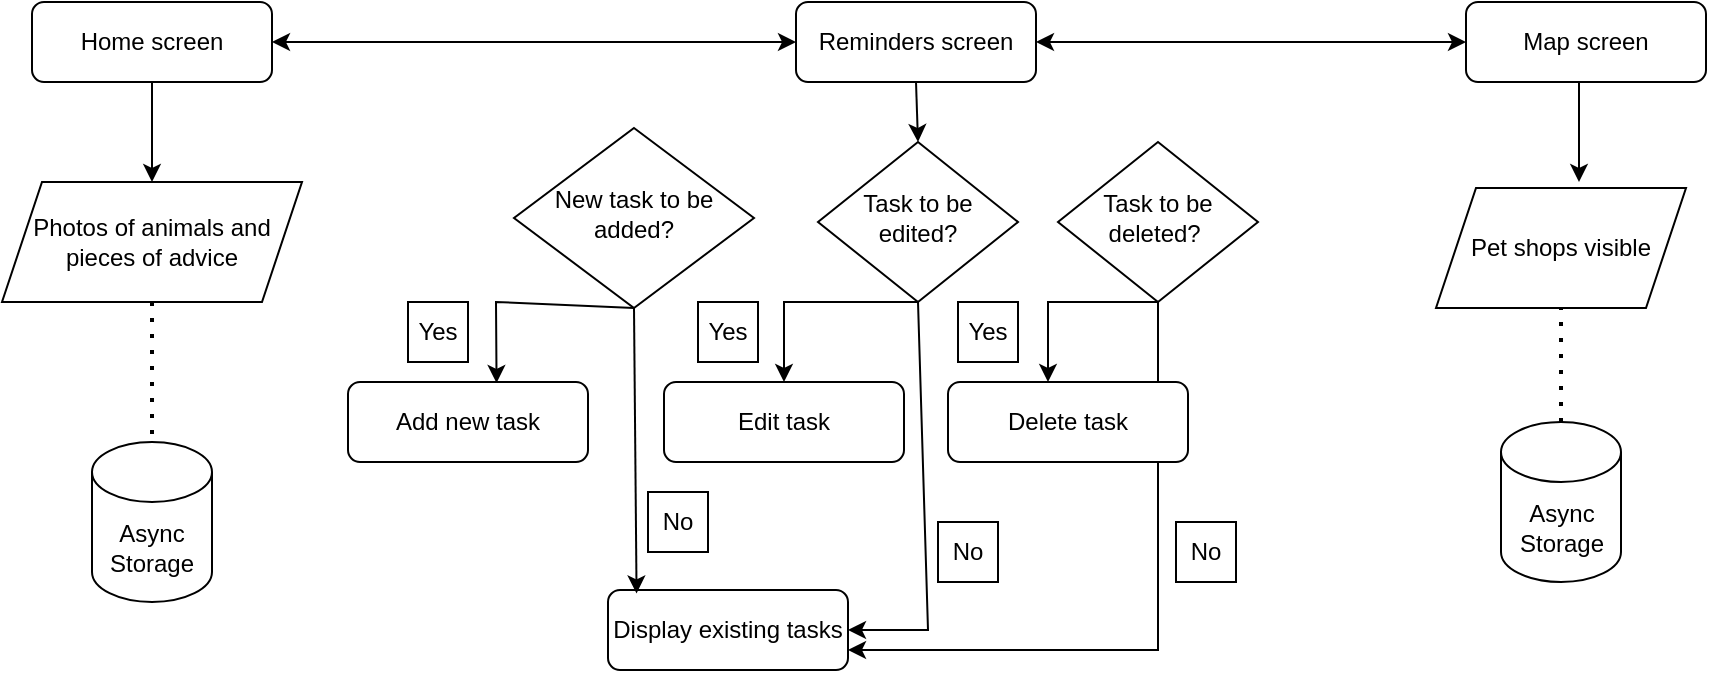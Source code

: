 <mxfile version="24.3.0" type="github">
  <diagram id="C5RBs43oDa-KdzZeNtuy" name="Page-1">
    <mxGraphModel dx="989" dy="497" grid="1" gridSize="10" guides="1" tooltips="1" connect="1" arrows="1" fold="1" page="1" pageScale="1" pageWidth="1169" pageHeight="827" math="0" shadow="0">
      <root>
        <mxCell id="WIyWlLk6GJQsqaUBKTNV-0" />
        <mxCell id="WIyWlLk6GJQsqaUBKTNV-1" parent="WIyWlLk6GJQsqaUBKTNV-0" />
        <mxCell id="VbtpFnvXvR2VTm3uinx2-20" value="" style="edgeStyle=orthogonalEdgeStyle;rounded=0;orthogonalLoop=1;jettySize=auto;html=1;" parent="WIyWlLk6GJQsqaUBKTNV-1" source="WIyWlLk6GJQsqaUBKTNV-3" target="VbtpFnvXvR2VTm3uinx2-0" edge="1">
          <mxGeometry relative="1" as="geometry" />
        </mxCell>
        <mxCell id="WIyWlLk6GJQsqaUBKTNV-3" value="Home screen" style="rounded=1;whiteSpace=wrap;html=1;fontSize=12;glass=0;strokeWidth=1;shadow=0;" parent="WIyWlLk6GJQsqaUBKTNV-1" vertex="1">
          <mxGeometry x="42" y="80" width="120" height="40" as="geometry" />
        </mxCell>
        <mxCell id="VbtpFnvXvR2VTm3uinx2-0" value="Photos of animals and pieces of advice" style="shape=parallelogram;perimeter=parallelogramPerimeter;whiteSpace=wrap;html=1;fixedSize=1;" parent="WIyWlLk6GJQsqaUBKTNV-1" vertex="1">
          <mxGeometry x="27" y="170" width="150" height="60" as="geometry" />
        </mxCell>
        <mxCell id="VbtpFnvXvR2VTm3uinx2-2" value="Reminders screen" style="rounded=1;whiteSpace=wrap;html=1;fontSize=12;glass=0;strokeWidth=1;shadow=0;" parent="WIyWlLk6GJQsqaUBKTNV-1" vertex="1">
          <mxGeometry x="424" y="80" width="120" height="40" as="geometry" />
        </mxCell>
        <mxCell id="VbtpFnvXvR2VTm3uinx2-4" value="New task to be added?" style="rhombus;whiteSpace=wrap;html=1;shadow=0;fontFamily=Helvetica;fontSize=12;align=center;strokeWidth=1;spacing=6;spacingTop=-4;" parent="WIyWlLk6GJQsqaUBKTNV-1" vertex="1">
          <mxGeometry x="283" y="143" width="120" height="90" as="geometry" />
        </mxCell>
        <mxCell id="VbtpFnvXvR2VTm3uinx2-10" value="Task to be edited?" style="rhombus;whiteSpace=wrap;html=1;shadow=0;fontFamily=Helvetica;fontSize=12;align=center;strokeWidth=1;spacing=6;spacingTop=-4;" parent="WIyWlLk6GJQsqaUBKTNV-1" vertex="1">
          <mxGeometry x="435" y="150" width="100" height="80" as="geometry" />
        </mxCell>
        <mxCell id="gSE0qGaZvh4X3NrIOsez-13" style="edgeStyle=orthogonalEdgeStyle;rounded=0;orthogonalLoop=1;jettySize=auto;html=1;exitX=0.5;exitY=1;exitDx=0;exitDy=0;entryX=1;entryY=0.75;entryDx=0;entryDy=0;" edge="1" parent="WIyWlLk6GJQsqaUBKTNV-1" source="VbtpFnvXvR2VTm3uinx2-12" target="gSE0qGaZvh4X3NrIOsez-6">
          <mxGeometry relative="1" as="geometry" />
        </mxCell>
        <mxCell id="VbtpFnvXvR2VTm3uinx2-12" value="Task to be deleted?&amp;nbsp;" style="rhombus;whiteSpace=wrap;html=1;shadow=0;fontFamily=Helvetica;fontSize=12;align=center;strokeWidth=1;spacing=6;spacingTop=-4;" parent="WIyWlLk6GJQsqaUBKTNV-1" vertex="1">
          <mxGeometry x="555" y="150" width="100" height="80" as="geometry" />
        </mxCell>
        <mxCell id="VbtpFnvXvR2VTm3uinx2-13" value="Map screen" style="rounded=1;whiteSpace=wrap;html=1;fontSize=12;glass=0;strokeWidth=1;shadow=0;" parent="WIyWlLk6GJQsqaUBKTNV-1" vertex="1">
          <mxGeometry x="759" y="80" width="120" height="40" as="geometry" />
        </mxCell>
        <mxCell id="VbtpFnvXvR2VTm3uinx2-14" value="Pet shops visible" style="shape=parallelogram;perimeter=parallelogramPerimeter;whiteSpace=wrap;html=1;fixedSize=1;" parent="WIyWlLk6GJQsqaUBKTNV-1" vertex="1">
          <mxGeometry x="744" y="173" width="125" height="60" as="geometry" />
        </mxCell>
        <mxCell id="VbtpFnvXvR2VTm3uinx2-15" value="Add new task" style="rounded=1;whiteSpace=wrap;html=1;fontSize=12;glass=0;strokeWidth=1;shadow=0;" parent="WIyWlLk6GJQsqaUBKTNV-1" vertex="1">
          <mxGeometry x="200" y="270" width="120" height="40" as="geometry" />
        </mxCell>
        <mxCell id="VbtpFnvXvR2VTm3uinx2-16" value="Edit task" style="rounded=1;whiteSpace=wrap;html=1;fontSize=12;glass=0;strokeWidth=1;shadow=0;" parent="WIyWlLk6GJQsqaUBKTNV-1" vertex="1">
          <mxGeometry x="358" y="270" width="120" height="40" as="geometry" />
        </mxCell>
        <mxCell id="VbtpFnvXvR2VTm3uinx2-17" value="Delete task" style="rounded=1;whiteSpace=wrap;html=1;fontSize=12;glass=0;strokeWidth=1;shadow=0;" parent="WIyWlLk6GJQsqaUBKTNV-1" vertex="1">
          <mxGeometry x="500" y="270" width="120" height="40" as="geometry" />
        </mxCell>
        <mxCell id="VbtpFnvXvR2VTm3uinx2-28" value="" style="edgeStyle=orthogonalEdgeStyle;rounded=0;orthogonalLoop=1;jettySize=auto;html=1;" parent="WIyWlLk6GJQsqaUBKTNV-1" edge="1">
          <mxGeometry relative="1" as="geometry">
            <mxPoint x="815.5" y="120" as="sourcePoint" />
            <mxPoint x="815.5" y="170" as="targetPoint" />
          </mxGeometry>
        </mxCell>
        <mxCell id="gSE0qGaZvh4X3NrIOsez-6" value="Display existing tasks" style="rounded=1;whiteSpace=wrap;html=1;fontSize=12;glass=0;strokeWidth=1;shadow=0;" vertex="1" parent="WIyWlLk6GJQsqaUBKTNV-1">
          <mxGeometry x="330" y="374" width="120" height="40" as="geometry" />
        </mxCell>
        <mxCell id="gSE0qGaZvh4X3NrIOsez-7" value="" style="endArrow=classic;html=1;rounded=0;exitX=0.5;exitY=1;exitDx=0;exitDy=0;entryX=0.619;entryY=0.012;entryDx=0;entryDy=0;entryPerimeter=0;" edge="1" parent="WIyWlLk6GJQsqaUBKTNV-1" source="VbtpFnvXvR2VTm3uinx2-4" target="VbtpFnvXvR2VTm3uinx2-15">
          <mxGeometry width="50" height="50" relative="1" as="geometry">
            <mxPoint x="390" y="330" as="sourcePoint" />
            <mxPoint x="440" y="280" as="targetPoint" />
            <Array as="points">
              <mxPoint x="274" y="230" />
            </Array>
          </mxGeometry>
        </mxCell>
        <mxCell id="gSE0qGaZvh4X3NrIOsez-8" value="" style="endArrow=classic;html=1;rounded=0;exitX=0.5;exitY=1;exitDx=0;exitDy=0;entryX=0.119;entryY=0.043;entryDx=0;entryDy=0;entryPerimeter=0;" edge="1" parent="WIyWlLk6GJQsqaUBKTNV-1" source="VbtpFnvXvR2VTm3uinx2-4" target="gSE0qGaZvh4X3NrIOsez-6">
          <mxGeometry width="50" height="50" relative="1" as="geometry">
            <mxPoint x="390" y="330" as="sourcePoint" />
            <mxPoint x="440" y="280" as="targetPoint" />
          </mxGeometry>
        </mxCell>
        <mxCell id="gSE0qGaZvh4X3NrIOsez-9" value="" style="endArrow=classic;html=1;rounded=0;exitX=0.5;exitY=1;exitDx=0;exitDy=0;entryX=0.5;entryY=0;entryDx=0;entryDy=0;" edge="1" parent="WIyWlLk6GJQsqaUBKTNV-1" source="VbtpFnvXvR2VTm3uinx2-10" target="VbtpFnvXvR2VTm3uinx2-16">
          <mxGeometry width="50" height="50" relative="1" as="geometry">
            <mxPoint x="390" y="330" as="sourcePoint" />
            <mxPoint x="440" y="280" as="targetPoint" />
            <Array as="points">
              <mxPoint x="418" y="230" />
            </Array>
          </mxGeometry>
        </mxCell>
        <mxCell id="gSE0qGaZvh4X3NrIOsez-10" value="" style="endArrow=classic;html=1;rounded=0;entryX=1;entryY=0.5;entryDx=0;entryDy=0;exitX=0.5;exitY=1;exitDx=0;exitDy=0;" edge="1" parent="WIyWlLk6GJQsqaUBKTNV-1" source="VbtpFnvXvR2VTm3uinx2-10" target="gSE0qGaZvh4X3NrIOsez-6">
          <mxGeometry width="50" height="50" relative="1" as="geometry">
            <mxPoint x="470" y="230" as="sourcePoint" />
            <mxPoint x="440" y="280" as="targetPoint" />
            <Array as="points">
              <mxPoint x="490" y="394" />
            </Array>
          </mxGeometry>
        </mxCell>
        <mxCell id="gSE0qGaZvh4X3NrIOsez-11" value="" style="endArrow=classic;html=1;rounded=0;exitX=0.5;exitY=1;exitDx=0;exitDy=0;" edge="1" parent="WIyWlLk6GJQsqaUBKTNV-1" source="VbtpFnvXvR2VTm3uinx2-12">
          <mxGeometry width="50" height="50" relative="1" as="geometry">
            <mxPoint x="390" y="330" as="sourcePoint" />
            <mxPoint x="550" y="270" as="targetPoint" />
            <Array as="points">
              <mxPoint x="550" y="230" />
            </Array>
          </mxGeometry>
        </mxCell>
        <mxCell id="gSE0qGaZvh4X3NrIOsez-12" value="" style="endArrow=classic;html=1;rounded=0;exitX=0.5;exitY=1;exitDx=0;exitDy=0;entryX=0.5;entryY=0;entryDx=0;entryDy=0;" edge="1" parent="WIyWlLk6GJQsqaUBKTNV-1" source="VbtpFnvXvR2VTm3uinx2-2" target="VbtpFnvXvR2VTm3uinx2-10">
          <mxGeometry width="50" height="50" relative="1" as="geometry">
            <mxPoint x="390" y="330" as="sourcePoint" />
            <mxPoint x="440" y="280" as="targetPoint" />
          </mxGeometry>
        </mxCell>
        <mxCell id="gSE0qGaZvh4X3NrIOsez-14" value="" style="endArrow=none;dashed=1;html=1;dashPattern=1 3;strokeWidth=2;rounded=0;exitX=0.5;exitY=1;exitDx=0;exitDy=0;" edge="1" parent="WIyWlLk6GJQsqaUBKTNV-1" source="VbtpFnvXvR2VTm3uinx2-0">
          <mxGeometry width="50" height="50" relative="1" as="geometry">
            <mxPoint x="90" y="380" as="sourcePoint" />
            <mxPoint x="102" y="300" as="targetPoint" />
          </mxGeometry>
        </mxCell>
        <mxCell id="gSE0qGaZvh4X3NrIOsez-15" value="Async&lt;div&gt;Storage&lt;/div&gt;" style="shape=cylinder3;whiteSpace=wrap;html=1;boundedLbl=1;backgroundOutline=1;size=15;" vertex="1" parent="WIyWlLk6GJQsqaUBKTNV-1">
          <mxGeometry x="72" y="300" width="60" height="80" as="geometry" />
        </mxCell>
        <mxCell id="gSE0qGaZvh4X3NrIOsez-16" value="Async&lt;div&gt;Storage&lt;/div&gt;" style="shape=cylinder3;whiteSpace=wrap;html=1;boundedLbl=1;backgroundOutline=1;size=15;" vertex="1" parent="WIyWlLk6GJQsqaUBKTNV-1">
          <mxGeometry x="776.5" y="290" width="60" height="80" as="geometry" />
        </mxCell>
        <mxCell id="gSE0qGaZvh4X3NrIOsez-17" value="" style="endArrow=none;dashed=1;html=1;dashPattern=1 3;strokeWidth=2;rounded=0;entryX=0.5;entryY=1;entryDx=0;entryDy=0;exitX=0.5;exitY=0;exitDx=0;exitDy=0;exitPerimeter=0;" edge="1" parent="WIyWlLk6GJQsqaUBKTNV-1" source="gSE0qGaZvh4X3NrIOsez-16" target="VbtpFnvXvR2VTm3uinx2-14">
          <mxGeometry width="50" height="50" relative="1" as="geometry">
            <mxPoint x="759" y="290" as="sourcePoint" />
            <mxPoint x="809" y="240" as="targetPoint" />
          </mxGeometry>
        </mxCell>
        <mxCell id="gSE0qGaZvh4X3NrIOsez-21" value="" style="endArrow=classic;startArrow=classic;html=1;rounded=0;exitX=1;exitY=0.5;exitDx=0;exitDy=0;entryX=0;entryY=0.5;entryDx=0;entryDy=0;" edge="1" parent="WIyWlLk6GJQsqaUBKTNV-1" source="VbtpFnvXvR2VTm3uinx2-2" target="VbtpFnvXvR2VTm3uinx2-13">
          <mxGeometry width="50" height="50" relative="1" as="geometry">
            <mxPoint x="390" y="330" as="sourcePoint" />
            <mxPoint x="440" y="280" as="targetPoint" />
          </mxGeometry>
        </mxCell>
        <mxCell id="gSE0qGaZvh4X3NrIOsez-22" value="" style="endArrow=classic;startArrow=classic;html=1;rounded=0;exitX=1;exitY=0.5;exitDx=0;exitDy=0;entryX=0;entryY=0.5;entryDx=0;entryDy=0;" edge="1" parent="WIyWlLk6GJQsqaUBKTNV-1" source="WIyWlLk6GJQsqaUBKTNV-3" target="VbtpFnvXvR2VTm3uinx2-2">
          <mxGeometry width="50" height="50" relative="1" as="geometry">
            <mxPoint x="390" y="330" as="sourcePoint" />
            <mxPoint x="440" y="280" as="targetPoint" />
          </mxGeometry>
        </mxCell>
        <mxCell id="gSE0qGaZvh4X3NrIOsez-24" value="Yes" style="whiteSpace=wrap;html=1;aspect=fixed;" vertex="1" parent="WIyWlLk6GJQsqaUBKTNV-1">
          <mxGeometry x="230" y="230" width="30" height="30" as="geometry" />
        </mxCell>
        <mxCell id="gSE0qGaZvh4X3NrIOsez-25" value="No" style="whiteSpace=wrap;html=1;aspect=fixed;" vertex="1" parent="WIyWlLk6GJQsqaUBKTNV-1">
          <mxGeometry x="614" y="340" width="30" height="30" as="geometry" />
        </mxCell>
        <mxCell id="gSE0qGaZvh4X3NrIOsez-26" value="No" style="whiteSpace=wrap;html=1;aspect=fixed;" vertex="1" parent="WIyWlLk6GJQsqaUBKTNV-1">
          <mxGeometry x="495" y="340" width="30" height="30" as="geometry" />
        </mxCell>
        <mxCell id="gSE0qGaZvh4X3NrIOsez-27" value="No" style="whiteSpace=wrap;html=1;aspect=fixed;" vertex="1" parent="WIyWlLk6GJQsqaUBKTNV-1">
          <mxGeometry x="350" y="325" width="30" height="30" as="geometry" />
        </mxCell>
        <mxCell id="gSE0qGaZvh4X3NrIOsez-28" value="Yes" style="whiteSpace=wrap;html=1;aspect=fixed;" vertex="1" parent="WIyWlLk6GJQsqaUBKTNV-1">
          <mxGeometry x="505" y="230" width="30" height="30" as="geometry" />
        </mxCell>
        <mxCell id="gSE0qGaZvh4X3NrIOsez-29" value="Yes" style="whiteSpace=wrap;html=1;aspect=fixed;" vertex="1" parent="WIyWlLk6GJQsqaUBKTNV-1">
          <mxGeometry x="375" y="230" width="30" height="30" as="geometry" />
        </mxCell>
      </root>
    </mxGraphModel>
  </diagram>
</mxfile>
